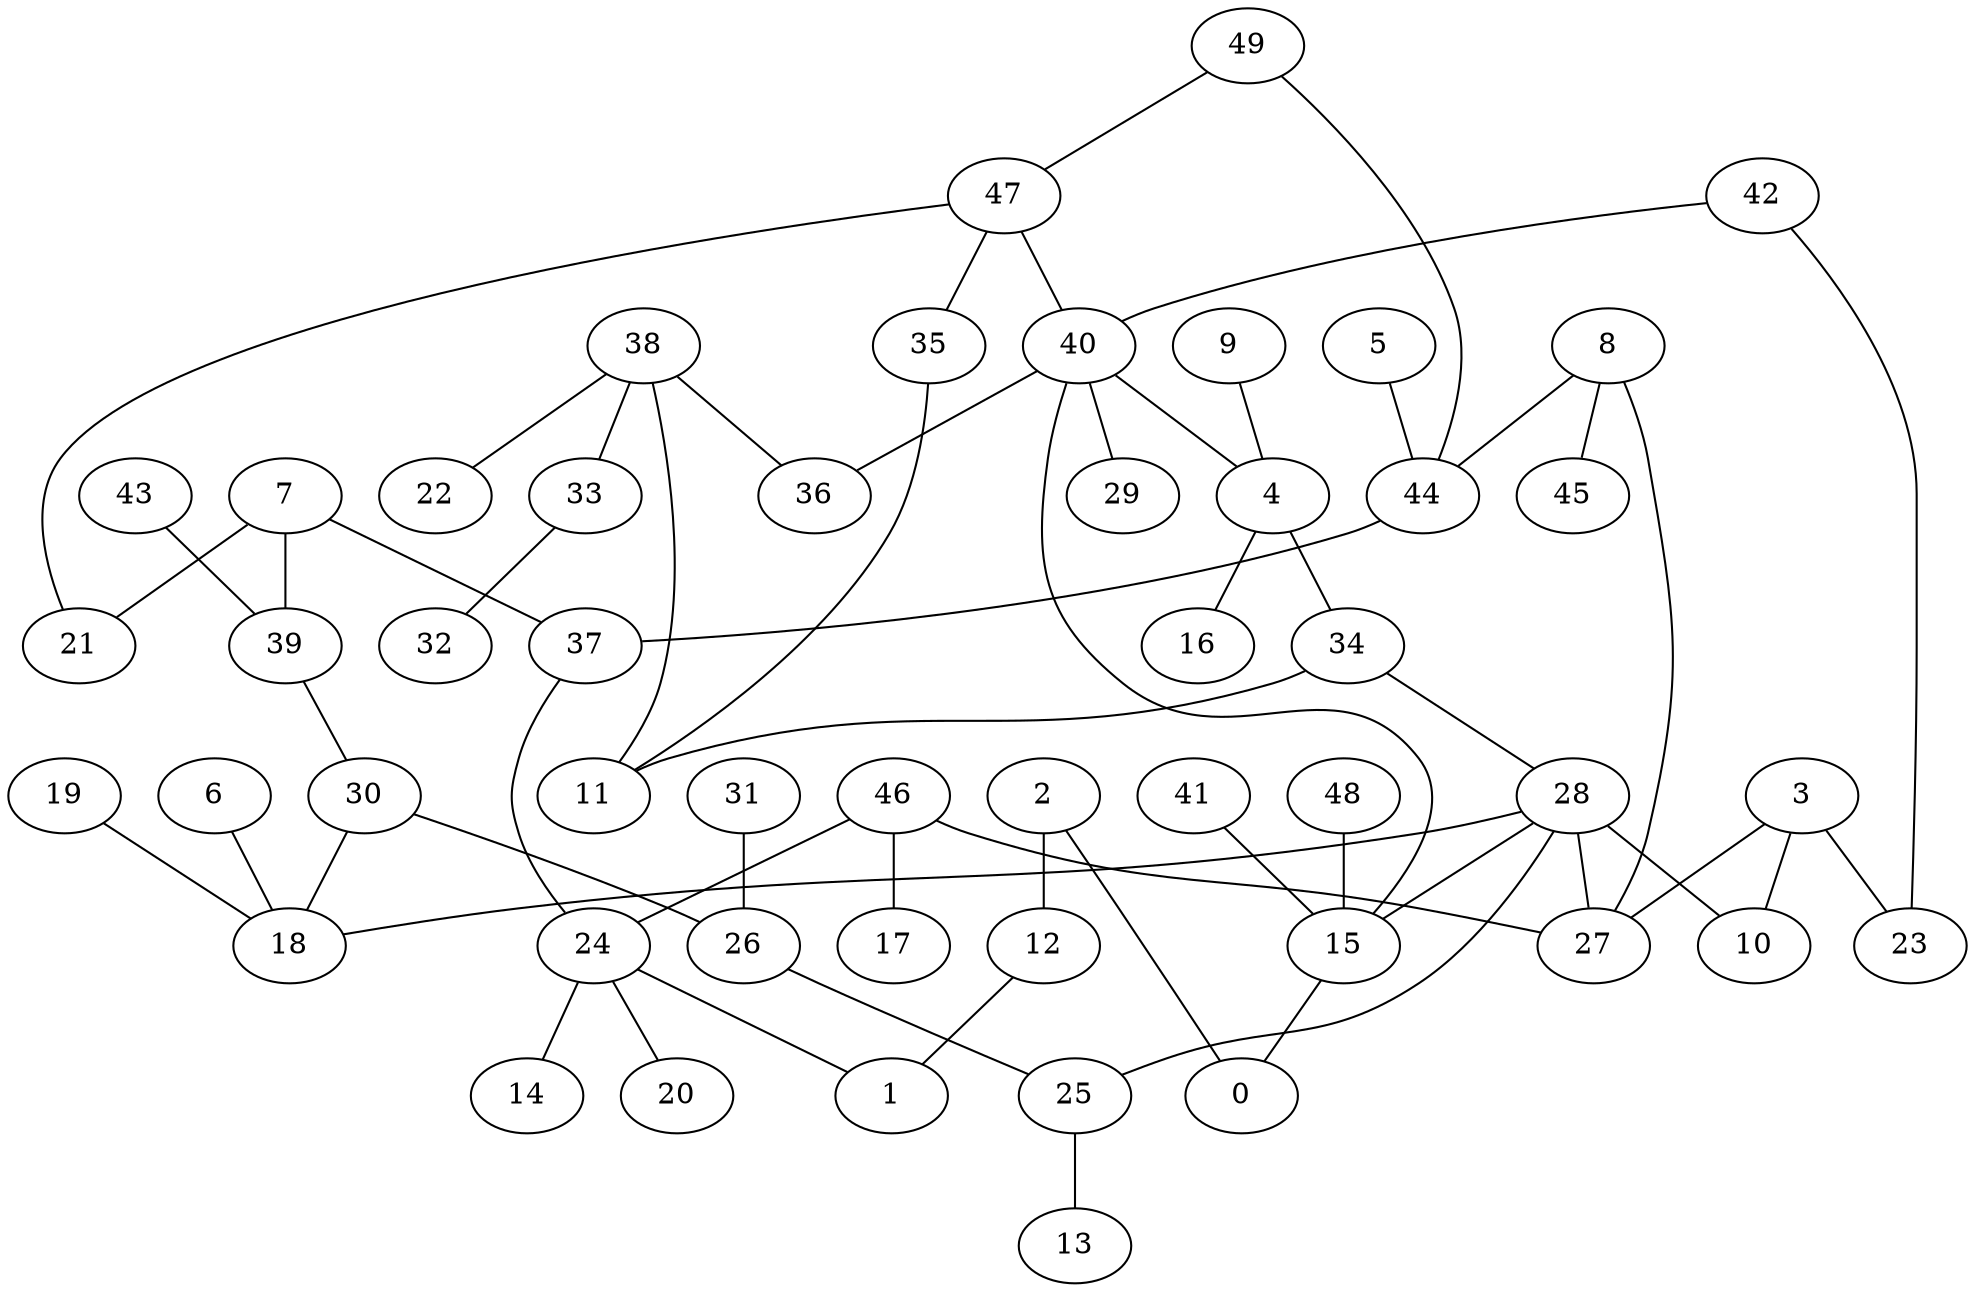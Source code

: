 digraph GG_graph {

subgraph G_graph {
edge [color = black]
"5" -> "44" [dir = none]
"31" -> "26" [dir = none]
"43" -> "39" [dir = none]
"9" -> "4" [dir = none]
"2" -> "0" [dir = none]
"25" -> "13" [dir = none]
"49" -> "47" [dir = none]
"42" -> "23" [dir = none]
"47" -> "40" [dir = none]
"19" -> "18" [dir = none]
"46" -> "24" [dir = none]
"46" -> "17" [dir = none]
"46" -> "27" [dir = none]
"28" -> "27" [dir = none]
"28" -> "18" [dir = none]
"28" -> "15" [dir = none]
"41" -> "15" [dir = none]
"35" -> "11" [dir = none]
"7" -> "21" [dir = none]
"7" -> "37" [dir = none]
"48" -> "15" [dir = none]
"39" -> "30" [dir = none]
"6" -> "18" [dir = none]
"3" -> "23" [dir = none]
"3" -> "10" [dir = none]
"3" -> "27" [dir = none]
"30" -> "26" [dir = none]
"30" -> "18" [dir = none]
"15" -> "0" [dir = none]
"40" -> "4" [dir = none]
"40" -> "36" [dir = none]
"40" -> "29" [dir = none]
"40" -> "15" [dir = none]
"24" -> "20" [dir = none]
"24" -> "14" [dir = none]
"24" -> "1" [dir = none]
"38" -> "33" [dir = none]
"38" -> "11" [dir = none]
"38" -> "22" [dir = none]
"38" -> "36" [dir = none]
"8" -> "45" [dir = none]
"8" -> "44" [dir = none]
"8" -> "27" [dir = none]
"37" -> "24" [dir = none]
"26" -> "25" [dir = none]
"4" -> "16" [dir = none]
"4" -> "34" [dir = none]
"12" -> "1" [dir = none]
"33" -> "32" [dir = none]
"47" -> "35" [dir = none]
"7" -> "39" [dir = none]
"47" -> "21" [dir = none]
"49" -> "44" [dir = none]
"28" -> "25" [dir = none]
"34" -> "28" [dir = none]
"42" -> "40" [dir = none]
"28" -> "10" [dir = none]
"44" -> "37" [dir = none]
"2" -> "12" [dir = none]
"34" -> "11" [dir = none]
}

}
